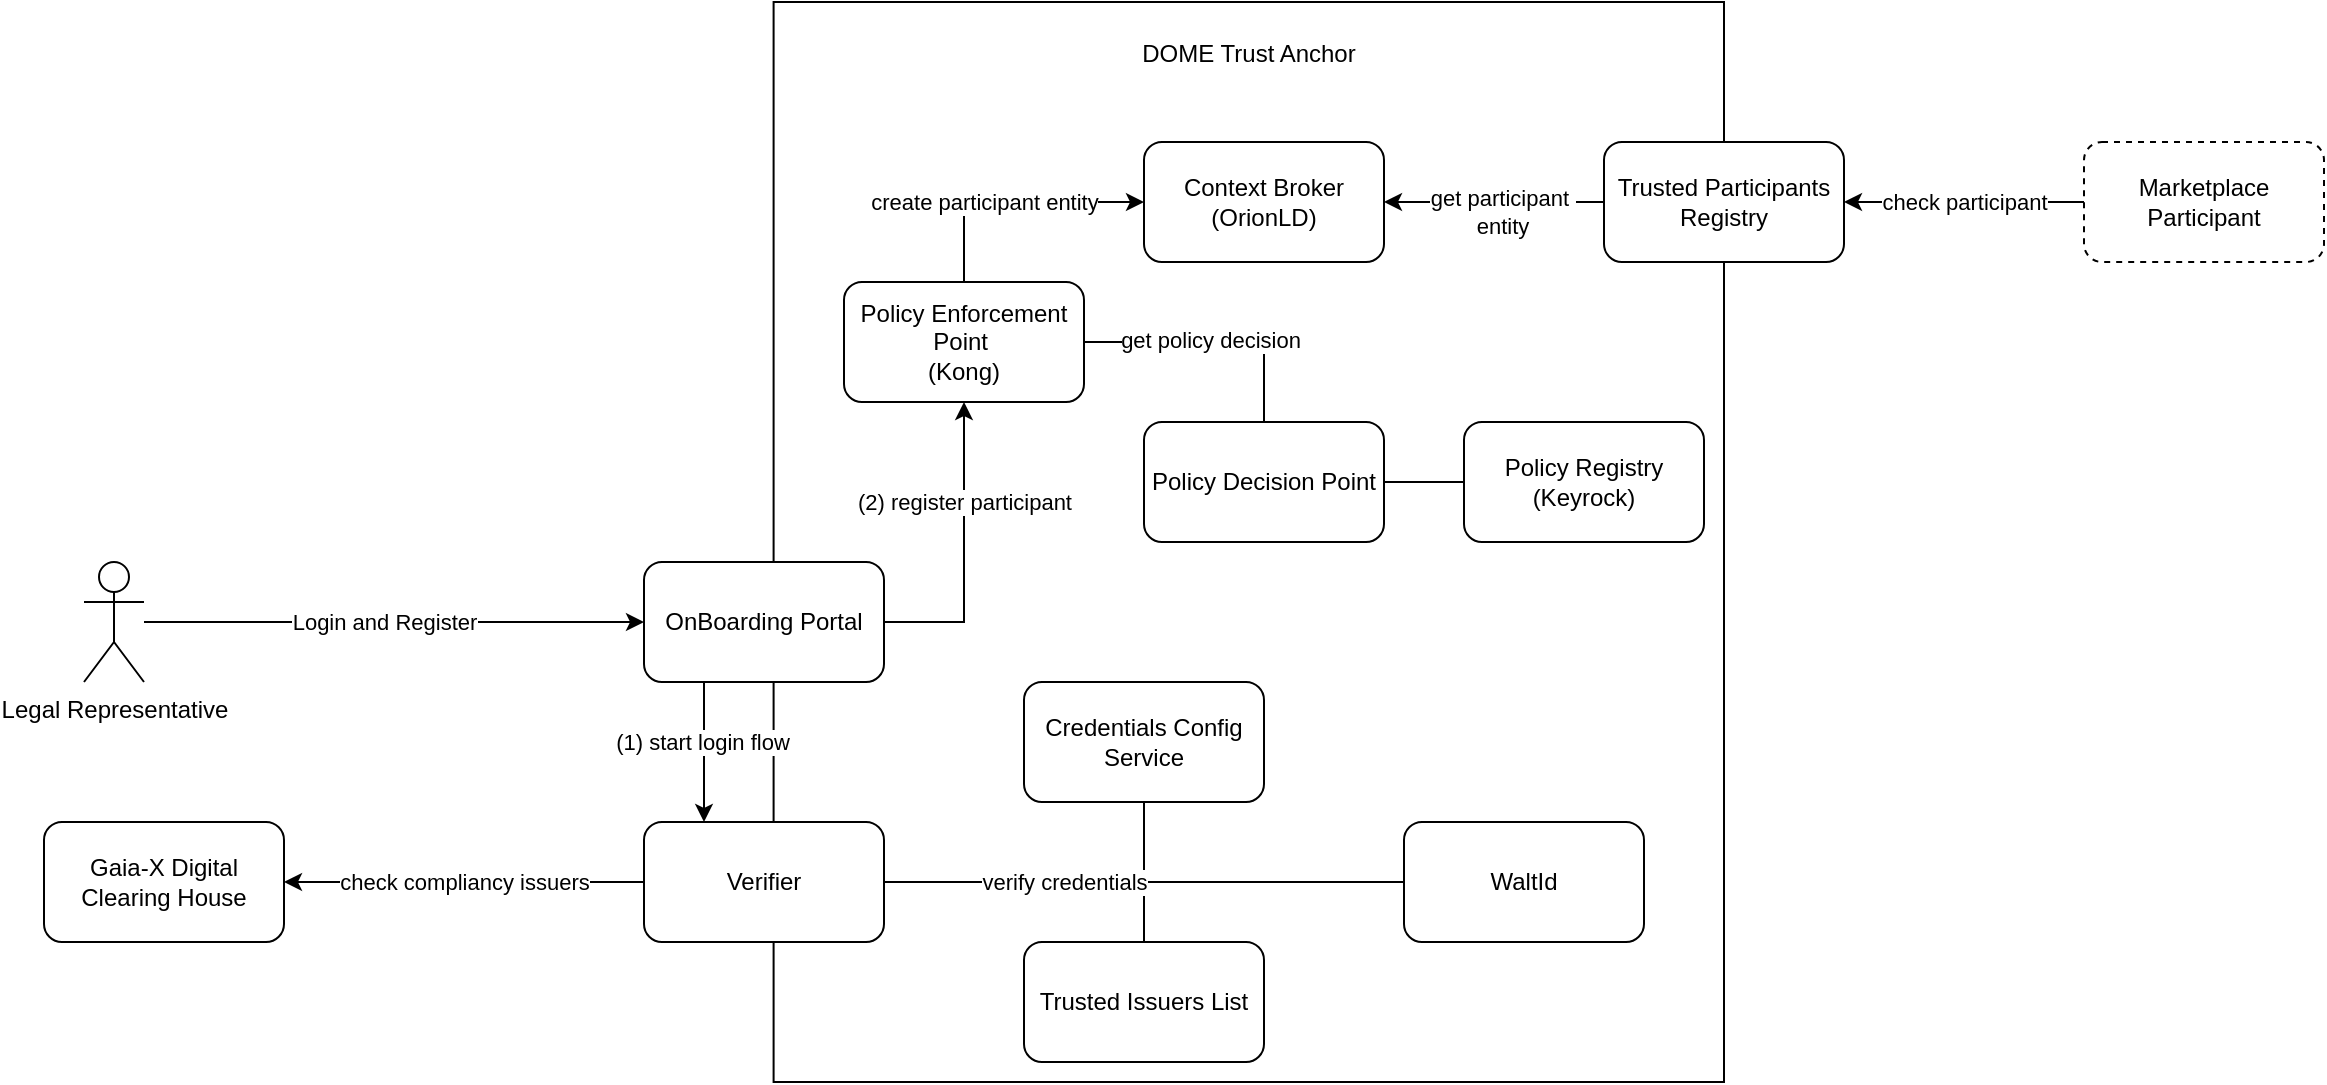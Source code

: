 <mxfile version="22.0.8" type="device">
  <diagram name="Page-1" id="Jrgt3sYGPVu8h39Zh5tt">
    <mxGraphModel dx="2284" dy="758" grid="1" gridSize="10" guides="1" tooltips="1" connect="1" arrows="1" fold="1" page="1" pageScale="1" pageWidth="850" pageHeight="1100" math="0" shadow="0">
      <root>
        <mxCell id="0" />
        <mxCell id="1" parent="0" />
        <mxCell id="rZgsUoCGz8kG7AOwi9W0-3" value="&lt;div&gt;&lt;br&gt;&lt;/div&gt;&lt;div&gt;DOME Trust Anchor&lt;/div&gt;&lt;div&gt;&lt;br&gt;&lt;/div&gt;&lt;div&gt;&lt;br&gt;&lt;/div&gt;&lt;div&gt;&lt;br&gt;&lt;/div&gt;&lt;div&gt;&lt;br&gt;&lt;/div&gt;&lt;div&gt;&lt;br&gt;&lt;/div&gt;&lt;div&gt;&lt;br&gt;&lt;/div&gt;&lt;div&gt;&lt;br&gt;&lt;/div&gt;&lt;div&gt;&lt;br&gt;&lt;/div&gt;&lt;div&gt;&lt;br&gt;&lt;/div&gt;&lt;div&gt;&lt;br&gt;&lt;/div&gt;&lt;div&gt;&lt;br&gt;&lt;/div&gt;&lt;div&gt;&lt;br&gt;&lt;/div&gt;&lt;div&gt;&lt;br&gt;&lt;/div&gt;&lt;div&gt;&lt;br&gt;&lt;/div&gt;&lt;div&gt;&lt;br&gt;&lt;/div&gt;&lt;div&gt;&lt;br&gt;&lt;/div&gt;&lt;div&gt;&lt;br&gt;&lt;/div&gt;&lt;div&gt;&lt;br&gt;&lt;/div&gt;&lt;div&gt;&lt;br&gt;&lt;/div&gt;&lt;div&gt;&lt;br&gt;&lt;/div&gt;&lt;div&gt;&lt;br&gt;&lt;/div&gt;&lt;div&gt;&lt;br&gt;&lt;/div&gt;&lt;div&gt;&lt;br&gt;&lt;/div&gt;&lt;div&gt;&lt;br&gt;&lt;/div&gt;&lt;div&gt;&lt;br&gt;&lt;/div&gt;&lt;div&gt;&lt;br&gt;&lt;/div&gt;&lt;div&gt;&lt;br&gt;&lt;/div&gt;&lt;div&gt;&lt;br&gt;&lt;/div&gt;&lt;div&gt;&lt;br&gt;&lt;/div&gt;&lt;div&gt;&lt;br&gt;&lt;/div&gt;&lt;div&gt;&lt;br&gt;&lt;/div&gt;&lt;div&gt;&lt;br&gt;&lt;/div&gt;&lt;div&gt;&lt;br&gt;&lt;/div&gt;&lt;div&gt;&lt;br&gt;&lt;/div&gt;&lt;div&gt;&lt;br&gt;&lt;/div&gt;" style="rounded=0;whiteSpace=wrap;html=1;" vertex="1" parent="1">
          <mxGeometry x="74.8" y="120" width="475.2" height="540" as="geometry" />
        </mxCell>
        <mxCell id="rZgsUoCGz8kG7AOwi9W0-40" value="Gaia-X Digital Clearing House" style="rounded=1;whiteSpace=wrap;html=1;" vertex="1" parent="1">
          <mxGeometry x="-290" y="530" width="120" height="60" as="geometry" />
        </mxCell>
        <mxCell id="rZgsUoCGz8kG7AOwi9W0-41" value="Credentials Config Service" style="rounded=1;whiteSpace=wrap;html=1;" vertex="1" parent="1">
          <mxGeometry x="200" y="460" width="120" height="60" as="geometry" />
        </mxCell>
        <mxCell id="rZgsUoCGz8kG7AOwi9W0-42" value="&lt;div&gt;Policy Registry&lt;/div&gt;&lt;div&gt;(Keyrock)&lt;br&gt;&lt;/div&gt;" style="rounded=1;whiteSpace=wrap;html=1;" vertex="1" parent="1">
          <mxGeometry x="420" y="330" width="120" height="60" as="geometry" />
        </mxCell>
        <mxCell id="rZgsUoCGz8kG7AOwi9W0-43" value="&lt;div&gt;Policy Enforcement Point&amp;nbsp;&lt;/div&gt;&lt;div&gt;(Kong)&lt;br&gt;&lt;/div&gt;" style="rounded=1;whiteSpace=wrap;html=1;" vertex="1" parent="1">
          <mxGeometry x="110" y="260" width="120" height="60" as="geometry" />
        </mxCell>
        <mxCell id="rZgsUoCGz8kG7AOwi9W0-44" value="Context Broker (OrionLD)" style="rounded=1;whiteSpace=wrap;html=1;" vertex="1" parent="1">
          <mxGeometry x="260" y="190" width="120" height="60" as="geometry" />
        </mxCell>
        <mxCell id="rZgsUoCGz8kG7AOwi9W0-45" value="Policy Decision Point" style="rounded=1;whiteSpace=wrap;html=1;" vertex="1" parent="1">
          <mxGeometry x="260" y="330" width="120" height="60" as="geometry" />
        </mxCell>
        <mxCell id="rZgsUoCGz8kG7AOwi9W0-46" value="OnBoarding Portal" style="rounded=1;whiteSpace=wrap;html=1;" vertex="1" parent="1">
          <mxGeometry x="10" y="400" width="120" height="60" as="geometry" />
        </mxCell>
        <mxCell id="rZgsUoCGz8kG7AOwi9W0-47" value="Trusted Issuers List" style="rounded=1;whiteSpace=wrap;html=1;" vertex="1" parent="1">
          <mxGeometry x="200" y="590" width="120" height="60" as="geometry" />
        </mxCell>
        <mxCell id="rZgsUoCGz8kG7AOwi9W0-49" value="Trusted Participants Registry" style="rounded=1;whiteSpace=wrap;html=1;" vertex="1" parent="1">
          <mxGeometry x="490" y="190" width="120" height="60" as="geometry" />
        </mxCell>
        <mxCell id="rZgsUoCGz8kG7AOwi9W0-50" value="Verifier" style="rounded=1;whiteSpace=wrap;html=1;" vertex="1" parent="1">
          <mxGeometry x="10" y="530" width="120" height="60" as="geometry" />
        </mxCell>
        <mxCell id="rZgsUoCGz8kG7AOwi9W0-51" value="WaltId" style="rounded=1;whiteSpace=wrap;html=1;" vertex="1" parent="1">
          <mxGeometry x="390" y="530" width="120" height="60" as="geometry" />
        </mxCell>
        <mxCell id="rZgsUoCGz8kG7AOwi9W0-52" value="Legal Representative" style="shape=umlActor;verticalLabelPosition=bottom;verticalAlign=top;html=1;outlineConnect=0;" vertex="1" parent="1">
          <mxGeometry x="-270" y="400" width="30" height="60" as="geometry" />
        </mxCell>
        <mxCell id="rZgsUoCGz8kG7AOwi9W0-54" value="" style="endArrow=classic;html=1;rounded=0;entryX=0;entryY=0.5;entryDx=0;entryDy=0;" edge="1" parent="1" source="rZgsUoCGz8kG7AOwi9W0-52" target="rZgsUoCGz8kG7AOwi9W0-46">
          <mxGeometry width="50" height="50" relative="1" as="geometry">
            <mxPoint x="-110" y="400" as="sourcePoint" />
            <mxPoint x="-60" y="350" as="targetPoint" />
          </mxGeometry>
        </mxCell>
        <mxCell id="rZgsUoCGz8kG7AOwi9W0-71" value="Login and Register" style="edgeLabel;html=1;align=center;verticalAlign=middle;resizable=0;points=[];" vertex="1" connectable="0" parent="rZgsUoCGz8kG7AOwi9W0-54">
          <mxGeometry x="-0.208" y="-3" relative="1" as="geometry">
            <mxPoint x="21" y="-3" as="offset" />
          </mxGeometry>
        </mxCell>
        <mxCell id="rZgsUoCGz8kG7AOwi9W0-55" value="" style="endArrow=classic;html=1;rounded=0;exitX=0.25;exitY=1;exitDx=0;exitDy=0;entryX=0.25;entryY=0;entryDx=0;entryDy=0;" edge="1" parent="1" source="rZgsUoCGz8kG7AOwi9W0-46" target="rZgsUoCGz8kG7AOwi9W0-50">
          <mxGeometry width="50" height="50" relative="1" as="geometry">
            <mxPoint x="-130" y="560" as="sourcePoint" />
            <mxPoint x="-80" y="510" as="targetPoint" />
          </mxGeometry>
        </mxCell>
        <mxCell id="rZgsUoCGz8kG7AOwi9W0-72" value="(1) start login flow" style="edgeLabel;html=1;align=center;verticalAlign=middle;resizable=0;points=[];" vertex="1" connectable="0" parent="rZgsUoCGz8kG7AOwi9W0-55">
          <mxGeometry x="-0.143" y="-1" relative="1" as="geometry">
            <mxPoint as="offset" />
          </mxGeometry>
        </mxCell>
        <mxCell id="rZgsUoCGz8kG7AOwi9W0-56" value="" style="endArrow=none;html=1;rounded=0;entryX=0.5;entryY=1;entryDx=0;entryDy=0;exitX=1;exitY=0.5;exitDx=0;exitDy=0;" edge="1" parent="1" source="rZgsUoCGz8kG7AOwi9W0-50" target="rZgsUoCGz8kG7AOwi9W0-41">
          <mxGeometry width="50" height="50" relative="1" as="geometry">
            <mxPoint x="140" y="580" as="sourcePoint" />
            <mxPoint x="270" y="550" as="targetPoint" />
            <Array as="points">
              <mxPoint x="260" y="560" />
            </Array>
          </mxGeometry>
        </mxCell>
        <mxCell id="rZgsUoCGz8kG7AOwi9W0-57" value="" style="endArrow=none;html=1;rounded=0;exitX=1;exitY=0.5;exitDx=0;exitDy=0;entryX=0.5;entryY=0;entryDx=0;entryDy=0;" edge="1" parent="1" source="rZgsUoCGz8kG7AOwi9W0-50" target="rZgsUoCGz8kG7AOwi9W0-47">
          <mxGeometry width="50" height="50" relative="1" as="geometry">
            <mxPoint x="-200" y="550" as="sourcePoint" />
            <mxPoint x="-150" y="500" as="targetPoint" />
            <Array as="points">
              <mxPoint x="260" y="560" />
            </Array>
          </mxGeometry>
        </mxCell>
        <mxCell id="rZgsUoCGz8kG7AOwi9W0-58" value="" style="endArrow=none;html=1;rounded=0;exitX=1;exitY=0.5;exitDx=0;exitDy=0;entryX=0;entryY=0.5;entryDx=0;entryDy=0;" edge="1" parent="1" source="rZgsUoCGz8kG7AOwi9W0-50" target="rZgsUoCGz8kG7AOwi9W0-51">
          <mxGeometry width="50" height="50" relative="1" as="geometry">
            <mxPoint x="-110" y="640" as="sourcePoint" />
            <mxPoint x="-60" y="590" as="targetPoint" />
          </mxGeometry>
        </mxCell>
        <mxCell id="rZgsUoCGz8kG7AOwi9W0-68" value="verify credentials" style="edgeLabel;html=1;align=center;verticalAlign=middle;resizable=0;points=[];" vertex="1" connectable="0" parent="rZgsUoCGz8kG7AOwi9W0-58">
          <mxGeometry x="-0.608" y="-1" relative="1" as="geometry">
            <mxPoint x="39" y="-1" as="offset" />
          </mxGeometry>
        </mxCell>
        <mxCell id="rZgsUoCGz8kG7AOwi9W0-59" value="" style="endArrow=classic;html=1;rounded=0;exitX=1;exitY=0.5;exitDx=0;exitDy=0;entryX=0.5;entryY=1;entryDx=0;entryDy=0;" edge="1" parent="1" source="rZgsUoCGz8kG7AOwi9W0-46" target="rZgsUoCGz8kG7AOwi9W0-43">
          <mxGeometry width="50" height="50" relative="1" as="geometry">
            <mxPoint x="-90" y="350" as="sourcePoint" />
            <mxPoint x="-40" y="300" as="targetPoint" />
            <Array as="points">
              <mxPoint x="170" y="430" />
            </Array>
          </mxGeometry>
        </mxCell>
        <mxCell id="rZgsUoCGz8kG7AOwi9W0-73" value="(2) register participant" style="edgeLabel;html=1;align=center;verticalAlign=middle;resizable=0;points=[];" vertex="1" connectable="0" parent="rZgsUoCGz8kG7AOwi9W0-59">
          <mxGeometry x="-0.027" relative="1" as="geometry">
            <mxPoint y="-27" as="offset" />
          </mxGeometry>
        </mxCell>
        <mxCell id="rZgsUoCGz8kG7AOwi9W0-60" value="" style="endArrow=none;html=1;rounded=0;exitX=1;exitY=0.5;exitDx=0;exitDy=0;entryX=0.5;entryY=0;entryDx=0;entryDy=0;" edge="1" parent="1" source="rZgsUoCGz8kG7AOwi9W0-43" target="rZgsUoCGz8kG7AOwi9W0-45">
          <mxGeometry width="50" height="50" relative="1" as="geometry">
            <mxPoint x="-170" y="320" as="sourcePoint" />
            <mxPoint x="-120" y="270" as="targetPoint" />
            <Array as="points">
              <mxPoint x="320" y="290" />
            </Array>
          </mxGeometry>
        </mxCell>
        <mxCell id="rZgsUoCGz8kG7AOwi9W0-77" value="get policy decision" style="edgeLabel;html=1;align=center;verticalAlign=middle;resizable=0;points=[];" vertex="1" connectable="0" parent="rZgsUoCGz8kG7AOwi9W0-60">
          <mxGeometry x="-0.031" y="1" relative="1" as="geometry">
            <mxPoint as="offset" />
          </mxGeometry>
        </mxCell>
        <mxCell id="rZgsUoCGz8kG7AOwi9W0-62" value="" style="endArrow=none;html=1;rounded=0;entryX=0;entryY=0.5;entryDx=0;entryDy=0;exitX=1;exitY=0.5;exitDx=0;exitDy=0;" edge="1" parent="1" source="rZgsUoCGz8kG7AOwi9W0-45" target="rZgsUoCGz8kG7AOwi9W0-42">
          <mxGeometry width="50" height="50" relative="1" as="geometry">
            <mxPoint x="10" y="780" as="sourcePoint" />
            <mxPoint x="60" y="730" as="targetPoint" />
          </mxGeometry>
        </mxCell>
        <mxCell id="rZgsUoCGz8kG7AOwi9W0-63" value="" style="endArrow=classic;html=1;rounded=0;exitX=0.5;exitY=0;exitDx=0;exitDy=0;entryX=0;entryY=0.5;entryDx=0;entryDy=0;" edge="1" parent="1" source="rZgsUoCGz8kG7AOwi9W0-43" target="rZgsUoCGz8kG7AOwi9W0-44">
          <mxGeometry width="50" height="50" relative="1" as="geometry">
            <mxPoint x="-210" y="230" as="sourcePoint" />
            <mxPoint x="-160" y="180" as="targetPoint" />
            <Array as="points">
              <mxPoint x="170" y="220" />
            </Array>
          </mxGeometry>
        </mxCell>
        <mxCell id="rZgsUoCGz8kG7AOwi9W0-78" value="create participant entity" style="edgeLabel;html=1;align=center;verticalAlign=middle;resizable=0;points=[];" vertex="1" connectable="0" parent="rZgsUoCGz8kG7AOwi9W0-63">
          <mxGeometry x="-0.046" y="-3" relative="1" as="geometry">
            <mxPoint x="-12" y="-3" as="offset" />
          </mxGeometry>
        </mxCell>
        <mxCell id="rZgsUoCGz8kG7AOwi9W0-65" value="Marketplace Participant" style="rounded=1;whiteSpace=wrap;html=1;dashed=1;" vertex="1" parent="1">
          <mxGeometry x="730" y="190" width="120" height="60" as="geometry" />
        </mxCell>
        <mxCell id="rZgsUoCGz8kG7AOwi9W0-66" value="check participant" style="endArrow=classic;html=1;rounded=0;exitX=0;exitY=0.5;exitDx=0;exitDy=0;entryX=1;entryY=0.5;entryDx=0;entryDy=0;" edge="1" parent="1" source="rZgsUoCGz8kG7AOwi9W0-65" target="rZgsUoCGz8kG7AOwi9W0-49">
          <mxGeometry width="50" height="50" relative="1" as="geometry">
            <mxPoint x="630" y="330" as="sourcePoint" />
            <mxPoint x="680" y="280" as="targetPoint" />
          </mxGeometry>
        </mxCell>
        <mxCell id="rZgsUoCGz8kG7AOwi9W0-67" value="" style="endArrow=classic;html=1;rounded=0;exitX=0;exitY=0.5;exitDx=0;exitDy=0;entryX=1;entryY=0.5;entryDx=0;entryDy=0;" edge="1" parent="1" source="rZgsUoCGz8kG7AOwi9W0-49" target="rZgsUoCGz8kG7AOwi9W0-44">
          <mxGeometry width="50" height="50" relative="1" as="geometry">
            <mxPoint x="700" y="390" as="sourcePoint" />
            <mxPoint x="750" y="340" as="targetPoint" />
          </mxGeometry>
        </mxCell>
        <mxCell id="rZgsUoCGz8kG7AOwi9W0-79" value="&lt;div&gt;get participant&amp;nbsp;&lt;/div&gt;&lt;div&gt;entity&lt;/div&gt;" style="edgeLabel;html=1;align=center;verticalAlign=middle;resizable=0;points=[];" vertex="1" connectable="0" parent="rZgsUoCGz8kG7AOwi9W0-67">
          <mxGeometry x="-0.073" y="5" relative="1" as="geometry">
            <mxPoint as="offset" />
          </mxGeometry>
        </mxCell>
        <mxCell id="rZgsUoCGz8kG7AOwi9W0-69" value="" style="endArrow=classic;html=1;rounded=0;exitX=0;exitY=0.5;exitDx=0;exitDy=0;" edge="1" parent="1" source="rZgsUoCGz8kG7AOwi9W0-50" target="rZgsUoCGz8kG7AOwi9W0-40">
          <mxGeometry width="50" height="50" relative="1" as="geometry">
            <mxPoint x="-70" y="650" as="sourcePoint" />
            <mxPoint x="-20" y="600" as="targetPoint" />
          </mxGeometry>
        </mxCell>
        <mxCell id="rZgsUoCGz8kG7AOwi9W0-70" value="check compliancy issuers" style="edgeLabel;html=1;align=center;verticalAlign=middle;resizable=0;points=[];" vertex="1" connectable="0" parent="rZgsUoCGz8kG7AOwi9W0-69">
          <mxGeometry x="0.289" y="2" relative="1" as="geometry">
            <mxPoint x="26" y="-2" as="offset" />
          </mxGeometry>
        </mxCell>
      </root>
    </mxGraphModel>
  </diagram>
</mxfile>
